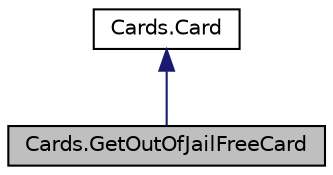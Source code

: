 digraph "Cards.GetOutOfJailFreeCard"
{
  edge [fontname="Helvetica",fontsize="10",labelfontname="Helvetica",labelfontsize="10"];
  node [fontname="Helvetica",fontsize="10",shape=record];
  Node1 [label="Cards.GetOutOfJailFreeCard",height=0.2,width=0.4,color="black", fillcolor="grey75", style="filled", fontcolor="black"];
  Node2 -> Node1 [dir="back",color="midnightblue",fontsize="10",style="solid",fontname="Helvetica"];
  Node2 [label="Cards.Card",height=0.2,width=0.4,color="black", fillcolor="white", style="filled",URL="$classCards_1_1Card.html"];
}
